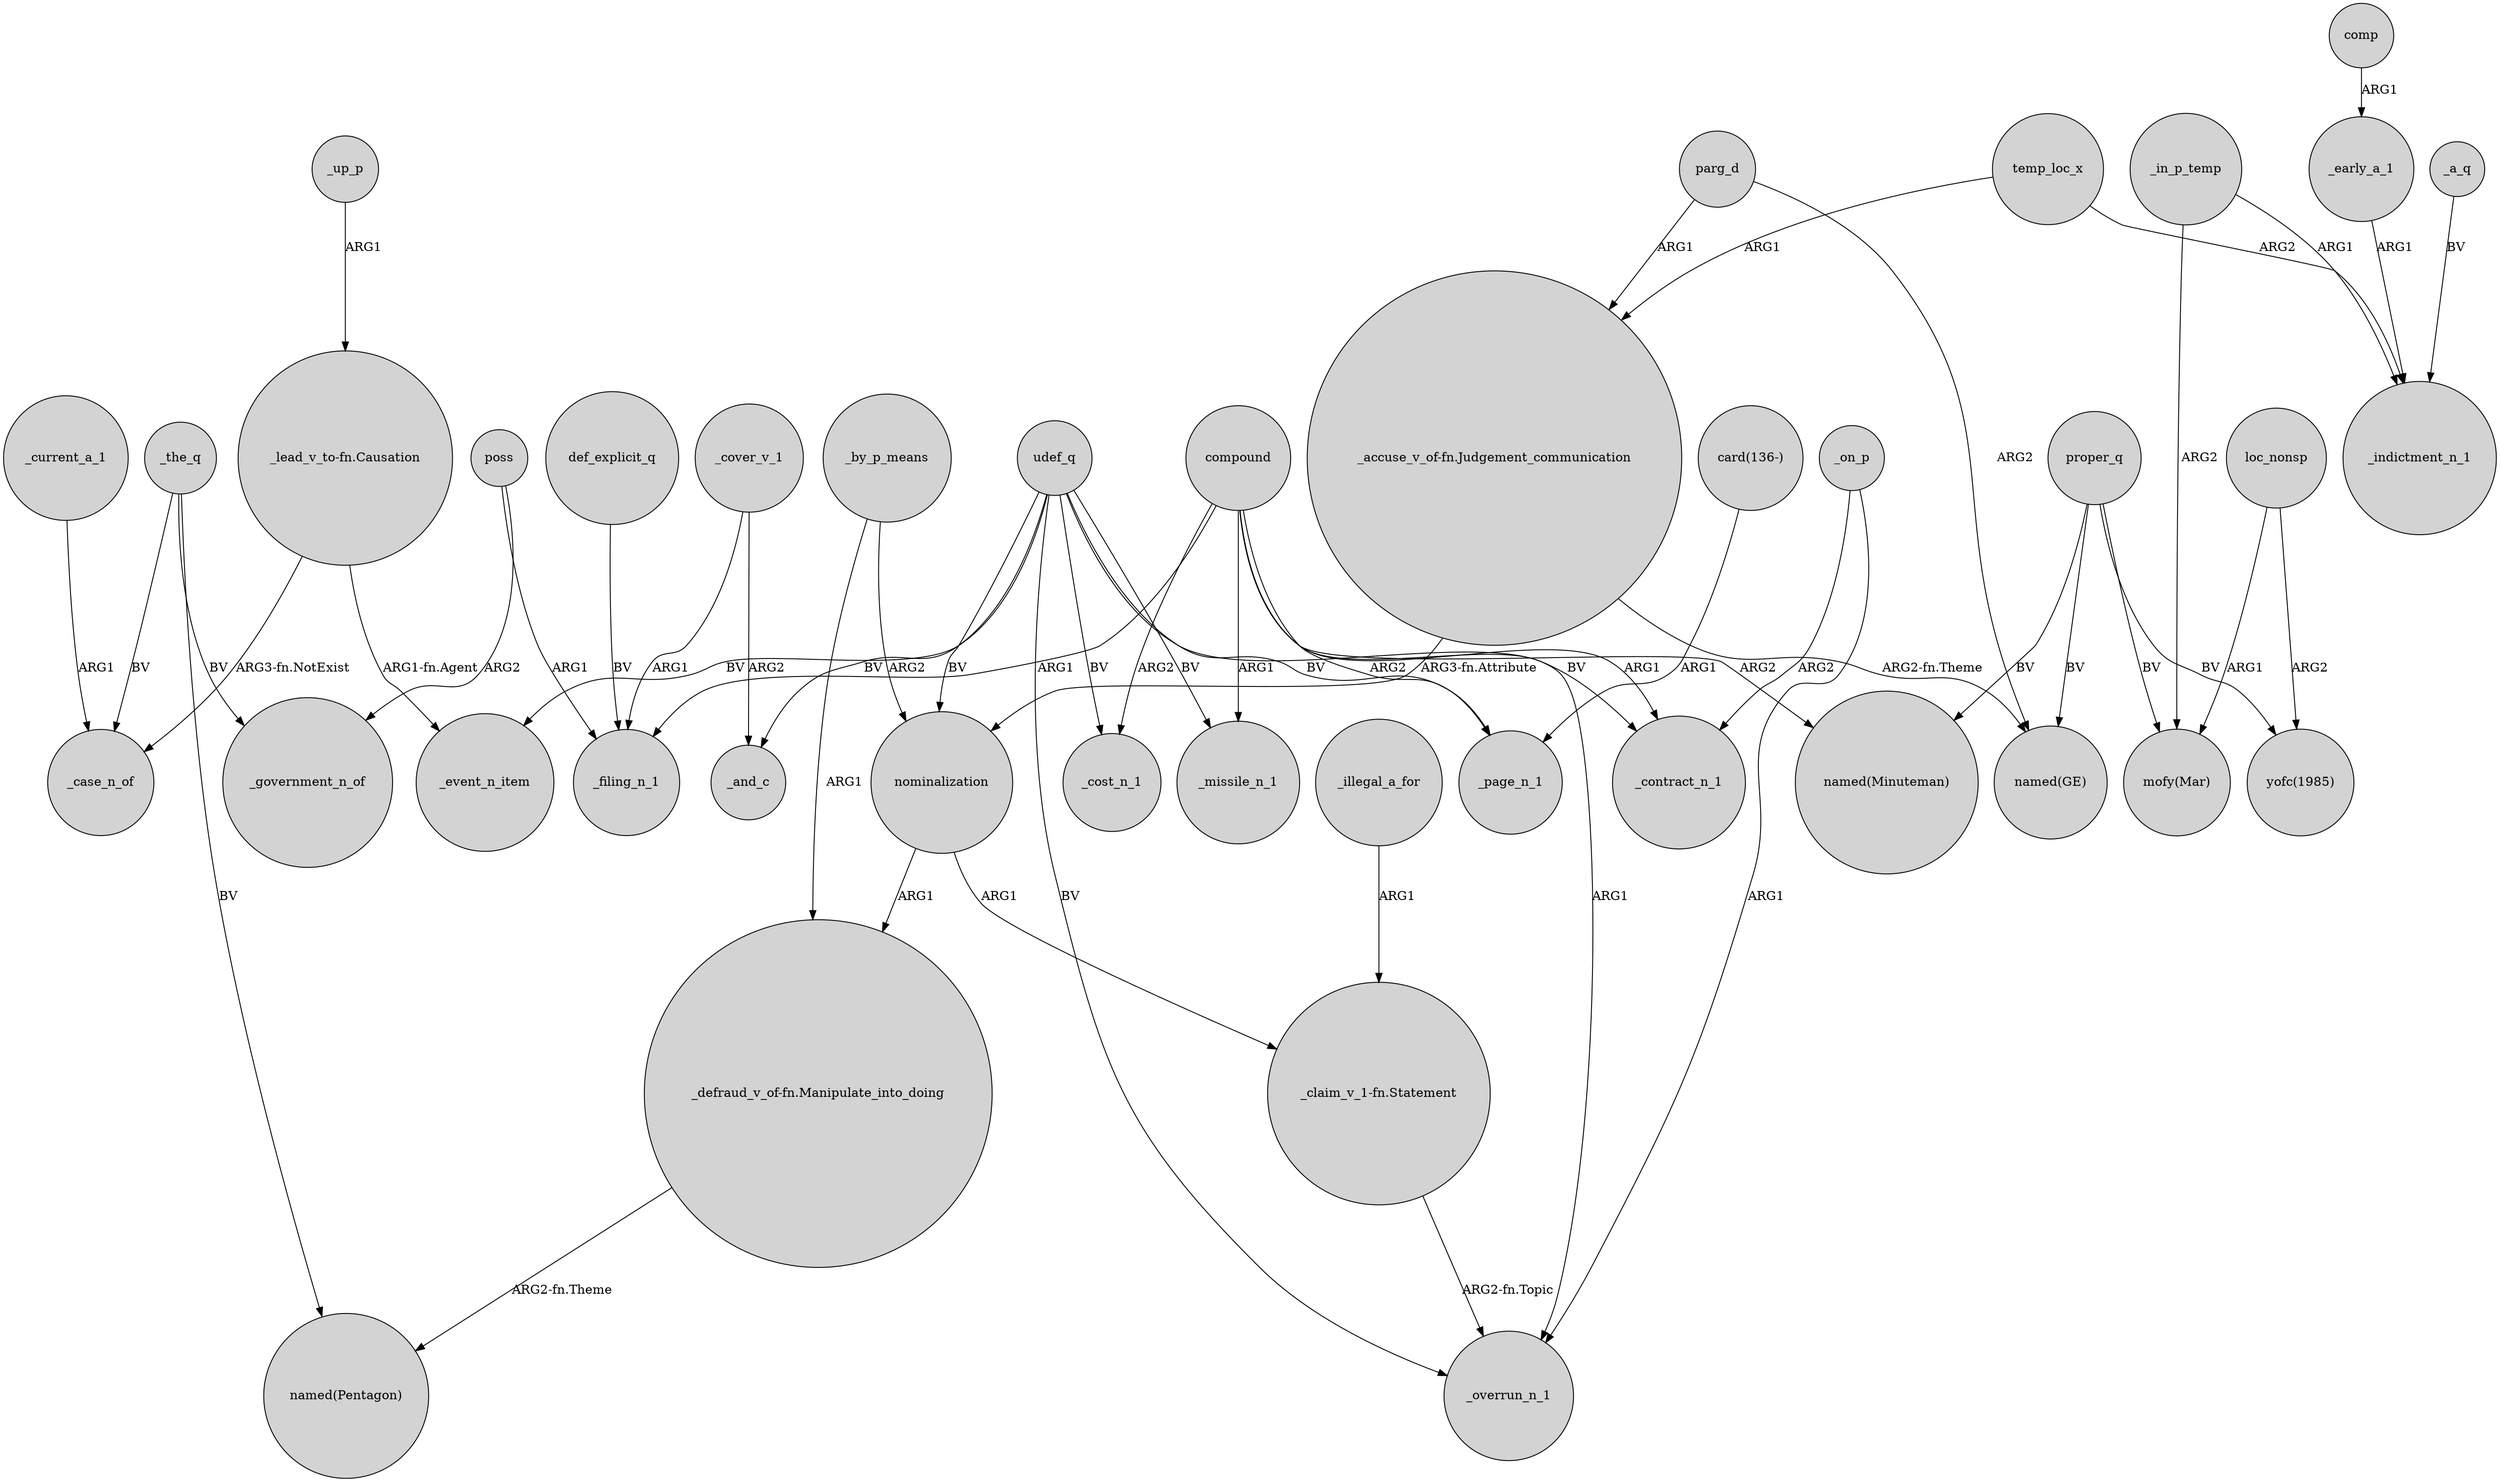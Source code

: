 digraph {
	node [shape=circle style=filled]
	"_lead_v_to-fn.Causation" -> _case_n_of [label="ARG3-fn.NotExist"]
	compound -> _overrun_n_1 [label=ARG1]
	compound -> "named(Minuteman)" [label=ARG2]
	compound -> _filing_n_1 [label=ARG1]
	temp_loc_x -> _indictment_n_1 [label=ARG2]
	_by_p_means -> nominalization [label=ARG2]
	loc_nonsp -> "mofy(Mar)" [label=ARG1]
	_the_q -> _case_n_of [label=BV]
	proper_q -> "named(GE)" [label=BV]
	_cover_v_1 -> _and_c [label=ARG2]
	"_accuse_v_of-fn.Judgement_communication" -> "named(GE)" [label="ARG2-fn.Theme"]
	_on_p -> _contract_n_1 [label=ARG2]
	_in_p_temp -> "mofy(Mar)" [label=ARG2]
	poss -> _filing_n_1 [label=ARG1]
	parg_d -> "named(GE)" [label=ARG2]
	nominalization -> "_claim_v_1-fn.Statement" [label=ARG1]
	compound -> _missile_n_1 [label=ARG1]
	udef_q -> _cost_n_1 [label=BV]
	compound -> _contract_n_1 [label=ARG1]
	_up_p -> "_lead_v_to-fn.Causation" [label=ARG1]
	"_lead_v_to-fn.Causation" -> _event_n_item [label="ARG1-fn.Agent"]
	_by_p_means -> "_defraud_v_of-fn.Manipulate_into_doing" [label=ARG1]
	udef_q -> _overrun_n_1 [label=BV]
	proper_q -> "named(Minuteman)" [label=BV]
	def_explicit_q -> _filing_n_1 [label=BV]
	parg_d -> "_accuse_v_of-fn.Judgement_communication" [label=ARG1]
	nominalization -> "_defraud_v_of-fn.Manipulate_into_doing" [label=ARG1]
	_early_a_1 -> _indictment_n_1 [label=ARG1]
	"card(136-)" -> _page_n_1 [label=ARG1]
	_illegal_a_for -> "_claim_v_1-fn.Statement" [label=ARG1]
	_cover_v_1 -> _filing_n_1 [label=ARG1]
	loc_nonsp -> "yofc(1985)" [label=ARG2]
	udef_q -> nominalization [label=BV]
	_current_a_1 -> _case_n_of [label=ARG1]
	proper_q -> "mofy(Mar)" [label=BV]
	"_claim_v_1-fn.Statement" -> _overrun_n_1 [label="ARG2-fn.Topic"]
	temp_loc_x -> "_accuse_v_of-fn.Judgement_communication" [label=ARG1]
	_the_q -> _government_n_of [label=BV]
	proper_q -> "yofc(1985)" [label=BV]
	_a_q -> _indictment_n_1 [label=BV]
	compound -> _cost_n_1 [label=ARG2]
	compound -> _page_n_1 [label=ARG2]
	_in_p_temp -> _indictment_n_1 [label=ARG1]
	"_defraud_v_of-fn.Manipulate_into_doing" -> "named(Pentagon)" [label="ARG2-fn.Theme"]
	_the_q -> "named(Pentagon)" [label=BV]
	"_accuse_v_of-fn.Judgement_communication" -> nominalization [label="ARG3-fn.Attribute"]
	udef_q -> _and_c [label=BV]
	poss -> _government_n_of [label=ARG2]
	udef_q -> _page_n_1 [label=BV]
	udef_q -> _event_n_item [label=BV]
	udef_q -> _contract_n_1 [label=BV]
	comp -> _early_a_1 [label=ARG1]
	_on_p -> _overrun_n_1 [label=ARG1]
	udef_q -> _missile_n_1 [label=BV]
}
